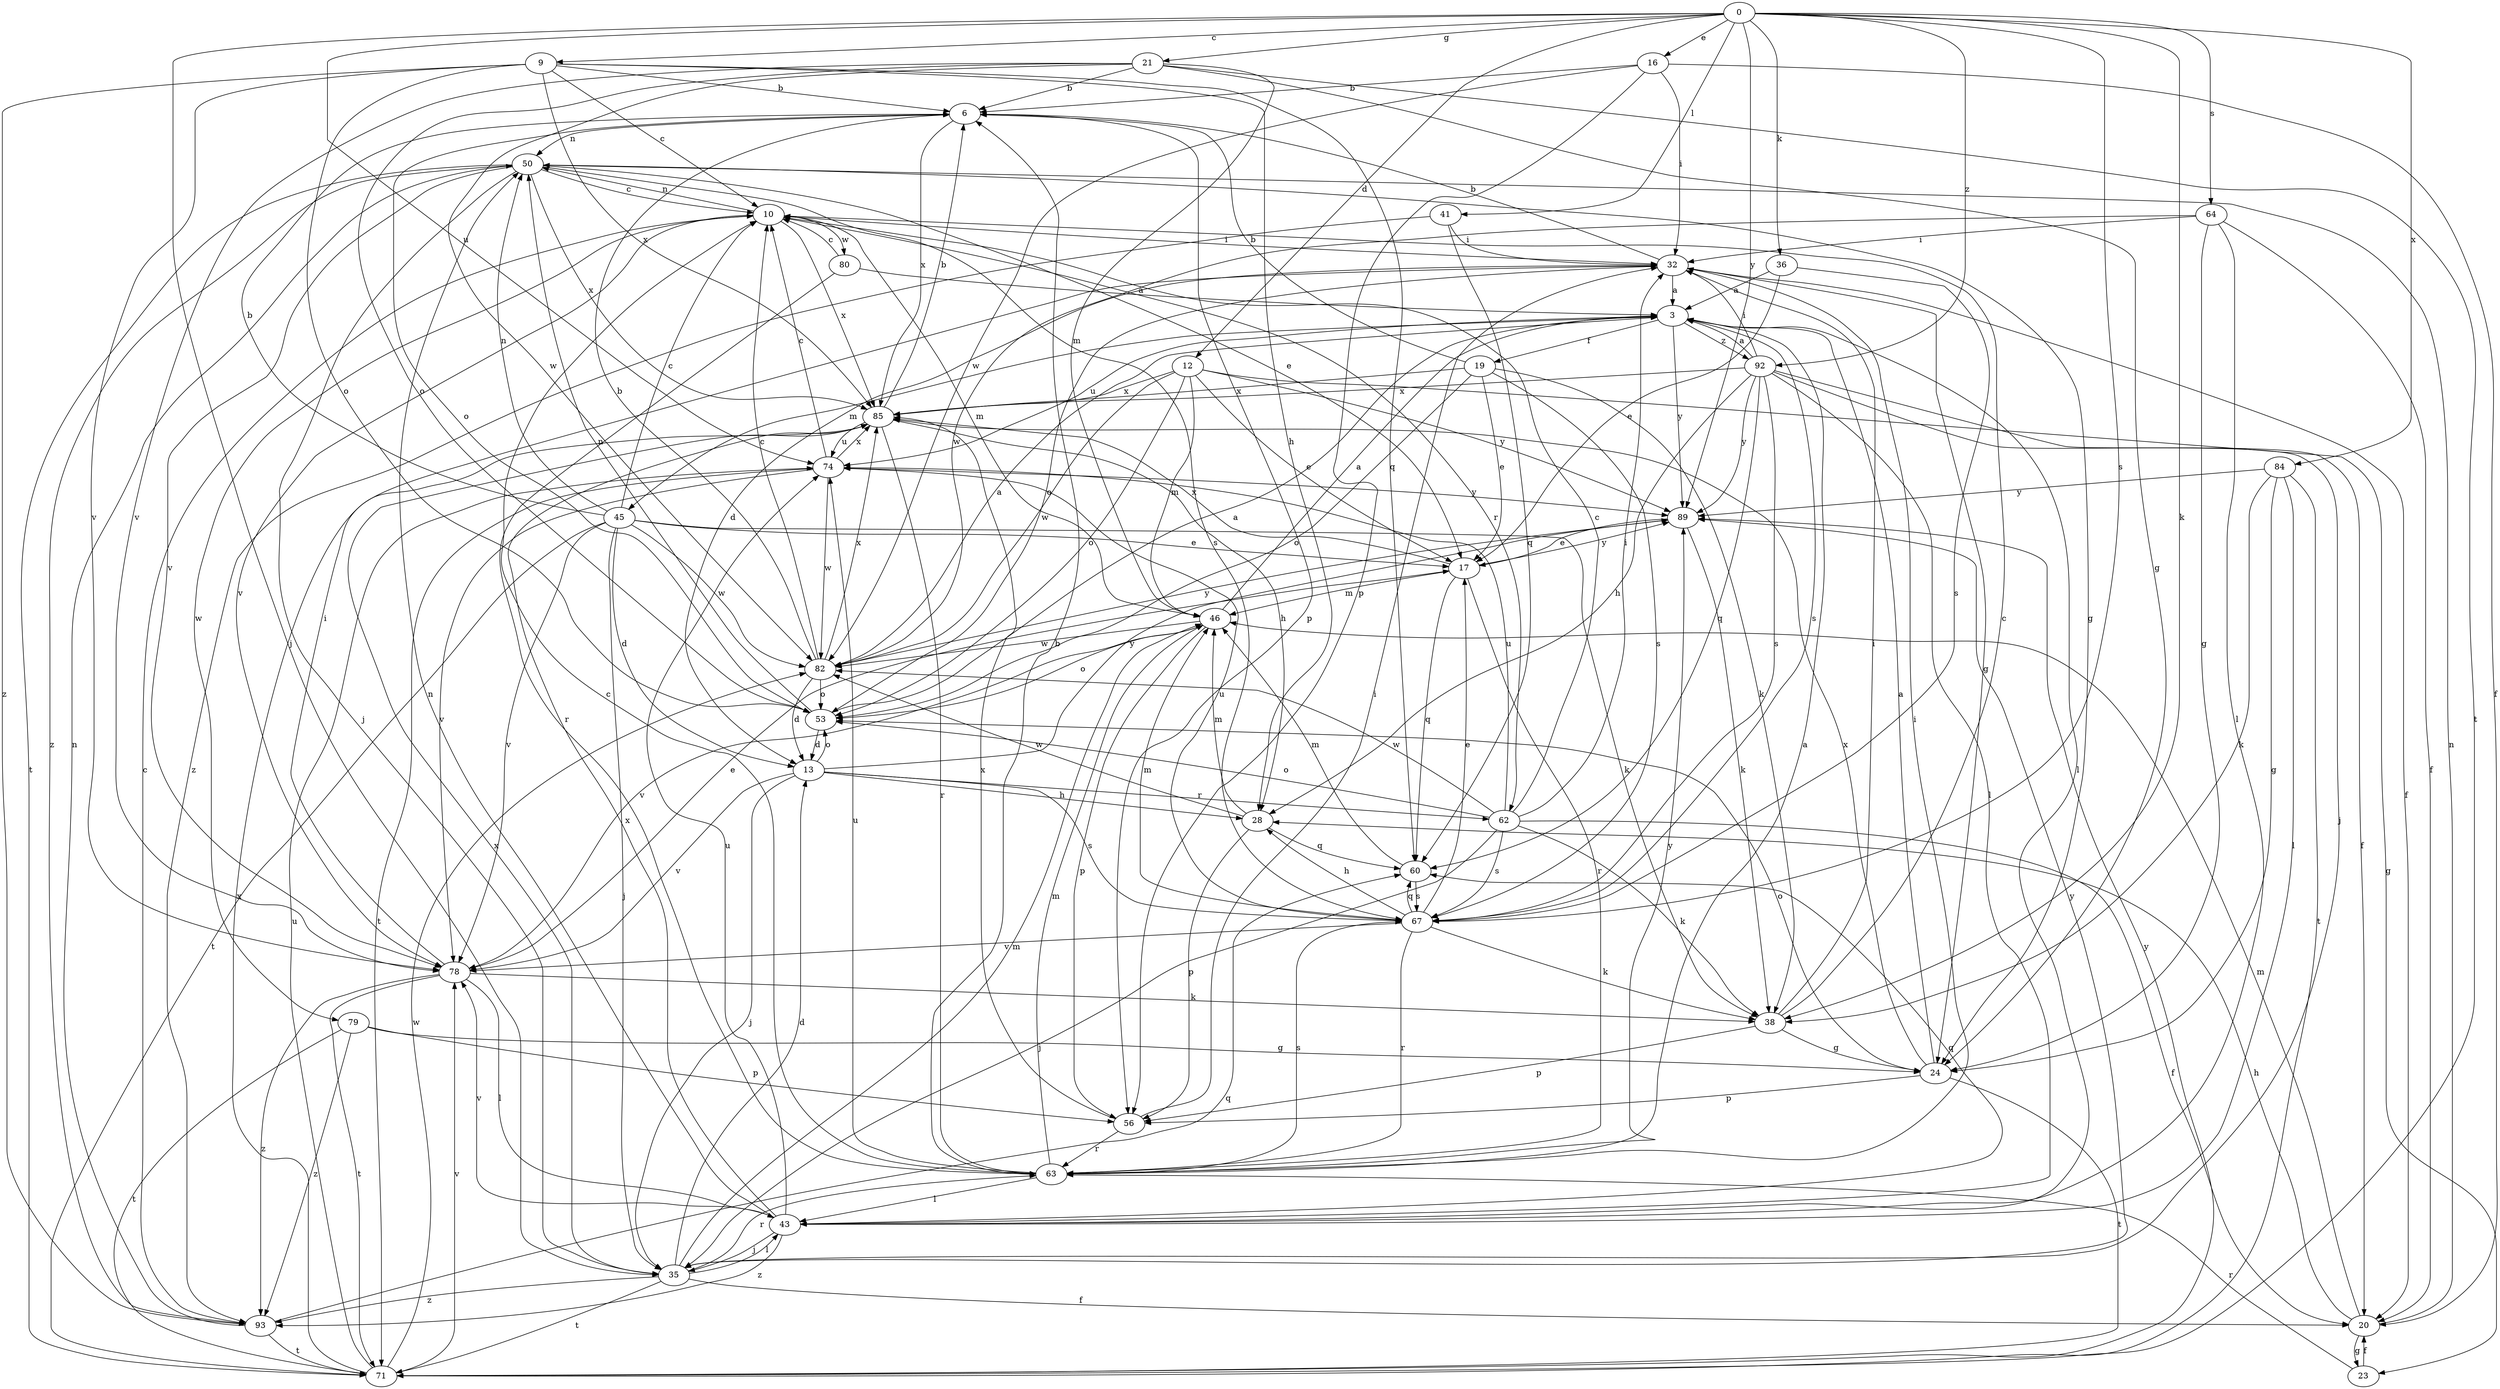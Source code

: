 strict digraph  {
0;
3;
6;
9;
10;
12;
13;
16;
17;
19;
20;
21;
23;
24;
28;
32;
35;
36;
38;
41;
43;
45;
46;
50;
53;
56;
60;
62;
63;
64;
67;
71;
74;
78;
79;
80;
82;
84;
85;
89;
92;
93;
0 -> 9  [label=c];
0 -> 12  [label=d];
0 -> 16  [label=e];
0 -> 21  [label=g];
0 -> 35  [label=j];
0 -> 36  [label=k];
0 -> 38  [label=k];
0 -> 41  [label=l];
0 -> 64  [label=s];
0 -> 67  [label=s];
0 -> 74  [label=u];
0 -> 84  [label=x];
0 -> 89  [label=y];
0 -> 92  [label=z];
3 -> 19  [label=f];
3 -> 43  [label=l];
3 -> 45  [label=m];
3 -> 67  [label=s];
3 -> 74  [label=u];
3 -> 89  [label=y];
3 -> 92  [label=z];
6 -> 50  [label=n];
6 -> 53  [label=o];
6 -> 56  [label=p];
6 -> 85  [label=x];
9 -> 6  [label=b];
9 -> 10  [label=c];
9 -> 28  [label=h];
9 -> 53  [label=o];
9 -> 60  [label=q];
9 -> 78  [label=v];
9 -> 85  [label=x];
9 -> 93  [label=z];
10 -> 32  [label=i];
10 -> 46  [label=m];
10 -> 50  [label=n];
10 -> 62  [label=r];
10 -> 78  [label=v];
10 -> 79  [label=w];
10 -> 80  [label=w];
10 -> 85  [label=x];
12 -> 17  [label=e];
12 -> 23  [label=g];
12 -> 46  [label=m];
12 -> 53  [label=o];
12 -> 82  [label=w];
12 -> 85  [label=x];
12 -> 89  [label=y];
13 -> 28  [label=h];
13 -> 35  [label=j];
13 -> 53  [label=o];
13 -> 62  [label=r];
13 -> 67  [label=s];
13 -> 78  [label=v];
13 -> 89  [label=y];
16 -> 6  [label=b];
16 -> 20  [label=f];
16 -> 32  [label=i];
16 -> 56  [label=p];
16 -> 82  [label=w];
17 -> 46  [label=m];
17 -> 60  [label=q];
17 -> 63  [label=r];
17 -> 85  [label=x];
17 -> 89  [label=y];
19 -> 6  [label=b];
19 -> 17  [label=e];
19 -> 38  [label=k];
19 -> 53  [label=o];
19 -> 67  [label=s];
19 -> 85  [label=x];
20 -> 23  [label=g];
20 -> 28  [label=h];
20 -> 46  [label=m];
20 -> 50  [label=n];
21 -> 6  [label=b];
21 -> 24  [label=g];
21 -> 46  [label=m];
21 -> 53  [label=o];
21 -> 71  [label=t];
21 -> 78  [label=v];
21 -> 82  [label=w];
23 -> 20  [label=f];
23 -> 63  [label=r];
24 -> 3  [label=a];
24 -> 53  [label=o];
24 -> 56  [label=p];
24 -> 71  [label=t];
24 -> 85  [label=x];
28 -> 46  [label=m];
28 -> 56  [label=p];
28 -> 60  [label=q];
28 -> 82  [label=w];
32 -> 3  [label=a];
32 -> 6  [label=b];
32 -> 13  [label=d];
32 -> 20  [label=f];
32 -> 24  [label=g];
32 -> 53  [label=o];
35 -> 13  [label=d];
35 -> 20  [label=f];
35 -> 43  [label=l];
35 -> 46  [label=m];
35 -> 63  [label=r];
35 -> 71  [label=t];
35 -> 85  [label=x];
35 -> 89  [label=y];
35 -> 93  [label=z];
36 -> 3  [label=a];
36 -> 17  [label=e];
36 -> 67  [label=s];
38 -> 10  [label=c];
38 -> 24  [label=g];
38 -> 32  [label=i];
38 -> 56  [label=p];
41 -> 32  [label=i];
41 -> 60  [label=q];
41 -> 93  [label=z];
43 -> 35  [label=j];
43 -> 50  [label=n];
43 -> 60  [label=q];
43 -> 74  [label=u];
43 -> 78  [label=v];
43 -> 85  [label=x];
43 -> 93  [label=z];
45 -> 6  [label=b];
45 -> 10  [label=c];
45 -> 13  [label=d];
45 -> 17  [label=e];
45 -> 35  [label=j];
45 -> 38  [label=k];
45 -> 50  [label=n];
45 -> 71  [label=t];
45 -> 78  [label=v];
45 -> 82  [label=w];
46 -> 3  [label=a];
46 -> 53  [label=o];
46 -> 56  [label=p];
46 -> 78  [label=v];
46 -> 82  [label=w];
50 -> 10  [label=c];
50 -> 17  [label=e];
50 -> 24  [label=g];
50 -> 35  [label=j];
50 -> 67  [label=s];
50 -> 71  [label=t];
50 -> 78  [label=v];
50 -> 85  [label=x];
50 -> 93  [label=z];
53 -> 3  [label=a];
53 -> 13  [label=d];
53 -> 50  [label=n];
56 -> 32  [label=i];
56 -> 63  [label=r];
56 -> 85  [label=x];
60 -> 46  [label=m];
60 -> 67  [label=s];
62 -> 10  [label=c];
62 -> 20  [label=f];
62 -> 32  [label=i];
62 -> 35  [label=j];
62 -> 38  [label=k];
62 -> 53  [label=o];
62 -> 67  [label=s];
62 -> 74  [label=u];
62 -> 82  [label=w];
63 -> 3  [label=a];
63 -> 6  [label=b];
63 -> 10  [label=c];
63 -> 32  [label=i];
63 -> 43  [label=l];
63 -> 46  [label=m];
63 -> 67  [label=s];
63 -> 74  [label=u];
63 -> 89  [label=y];
64 -> 20  [label=f];
64 -> 24  [label=g];
64 -> 32  [label=i];
64 -> 43  [label=l];
64 -> 82  [label=w];
67 -> 17  [label=e];
67 -> 28  [label=h];
67 -> 38  [label=k];
67 -> 46  [label=m];
67 -> 60  [label=q];
67 -> 63  [label=r];
67 -> 74  [label=u];
67 -> 78  [label=v];
71 -> 74  [label=u];
71 -> 78  [label=v];
71 -> 82  [label=w];
71 -> 85  [label=x];
71 -> 89  [label=y];
74 -> 10  [label=c];
74 -> 71  [label=t];
74 -> 78  [label=v];
74 -> 82  [label=w];
74 -> 85  [label=x];
74 -> 89  [label=y];
78 -> 17  [label=e];
78 -> 32  [label=i];
78 -> 38  [label=k];
78 -> 43  [label=l];
78 -> 71  [label=t];
78 -> 93  [label=z];
79 -> 24  [label=g];
79 -> 56  [label=p];
79 -> 71  [label=t];
79 -> 93  [label=z];
80 -> 3  [label=a];
80 -> 10  [label=c];
80 -> 63  [label=r];
82 -> 3  [label=a];
82 -> 6  [label=b];
82 -> 10  [label=c];
82 -> 13  [label=d];
82 -> 53  [label=o];
82 -> 85  [label=x];
82 -> 89  [label=y];
84 -> 24  [label=g];
84 -> 38  [label=k];
84 -> 43  [label=l];
84 -> 71  [label=t];
84 -> 89  [label=y];
85 -> 6  [label=b];
85 -> 28  [label=h];
85 -> 63  [label=r];
85 -> 74  [label=u];
89 -> 17  [label=e];
89 -> 38  [label=k];
92 -> 3  [label=a];
92 -> 20  [label=f];
92 -> 28  [label=h];
92 -> 32  [label=i];
92 -> 35  [label=j];
92 -> 43  [label=l];
92 -> 60  [label=q];
92 -> 67  [label=s];
92 -> 85  [label=x];
92 -> 89  [label=y];
93 -> 10  [label=c];
93 -> 50  [label=n];
93 -> 60  [label=q];
93 -> 71  [label=t];
}
